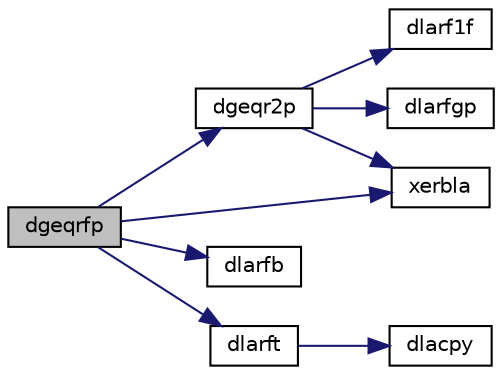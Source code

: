 digraph "dgeqrfp"
{
 // LATEX_PDF_SIZE
  edge [fontname="Helvetica",fontsize="10",labelfontname="Helvetica",labelfontsize="10"];
  node [fontname="Helvetica",fontsize="10",shape=record];
  rankdir="LR";
  Node1 [label="dgeqrfp",height=0.2,width=0.4,color="black", fillcolor="grey75", style="filled", fontcolor="black",tooltip="DGEQRFP"];
  Node1 -> Node2 [color="midnightblue",fontsize="10",style="solid",fontname="Helvetica"];
  Node2 [label="dgeqr2p",height=0.2,width=0.4,color="black", fillcolor="white", style="filled",URL="$dgeqr2p_8f.html#acc8649ebced520728bc7086b786c7ff1",tooltip="DGEQR2P computes the QR factorization of a general rectangular matrix with non-negative diagonal elem..."];
  Node2 -> Node3 [color="midnightblue",fontsize="10",style="solid",fontname="Helvetica"];
  Node3 [label="dlarf1f",height=0.2,width=0.4,color="black", fillcolor="white", style="filled",URL="$dlarf1f_8f.html#a553446f22ec537c5ff7f1335b90c4470",tooltip="DLARF1F applies an elementary reflector to a general rectangular"];
  Node2 -> Node4 [color="midnightblue",fontsize="10",style="solid",fontname="Helvetica"];
  Node4 [label="dlarfgp",height=0.2,width=0.4,color="black", fillcolor="white", style="filled",URL="$dlarfgp_8f.html#ab8e471e78747e2583fff75bc7d1e209e",tooltip="DLARFGP generates an elementary reflector (Householder matrix) with non-negative beta."];
  Node2 -> Node5 [color="midnightblue",fontsize="10",style="solid",fontname="Helvetica"];
  Node5 [label="xerbla",height=0.2,width=0.4,color="black", fillcolor="white", style="filled",URL="$xerbla_8f.html#a377ee61015baf8dea7770b3a404b1c07",tooltip="XERBLA"];
  Node1 -> Node6 [color="midnightblue",fontsize="10",style="solid",fontname="Helvetica"];
  Node6 [label="dlarfb",height=0.2,width=0.4,color="black", fillcolor="white", style="filled",URL="$dlarfb_8f.html#a83c81583bd444e0cf021fb006cd9a5e8",tooltip="DLARFB applies a block reflector or its transpose to a general rectangular matrix."];
  Node1 -> Node7 [color="midnightblue",fontsize="10",style="solid",fontname="Helvetica"];
  Node7 [label="dlarft",height=0.2,width=0.4,color="black", fillcolor="white", style="filled",URL="$dlarft_8f.html#a78f6dac52ebcfdeab5b4e5e6d4d0faf0",tooltip="DLARFT forms the triangular factor T of a block reflector H = I - vtvH"];
  Node7 -> Node8 [color="midnightblue",fontsize="10",style="solid",fontname="Helvetica"];
  Node8 [label="dlacpy",height=0.2,width=0.4,color="black", fillcolor="white", style="filled",URL="$dlacpy_8f.html#a7eb8731ffab2734378157c40964bf788",tooltip="DLACPY copies all or part of one two-dimensional array to another."];
  Node1 -> Node5 [color="midnightblue",fontsize="10",style="solid",fontname="Helvetica"];
}
